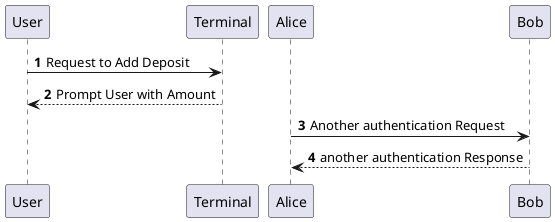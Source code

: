 @startuml


autonumber

User -> Terminal: Request to Add Deposit
Terminal --> User: Prompt User with Amount

Alice -> Bob: Another authentication Request
Alice <-- Bob: another authentication Response
@enduml